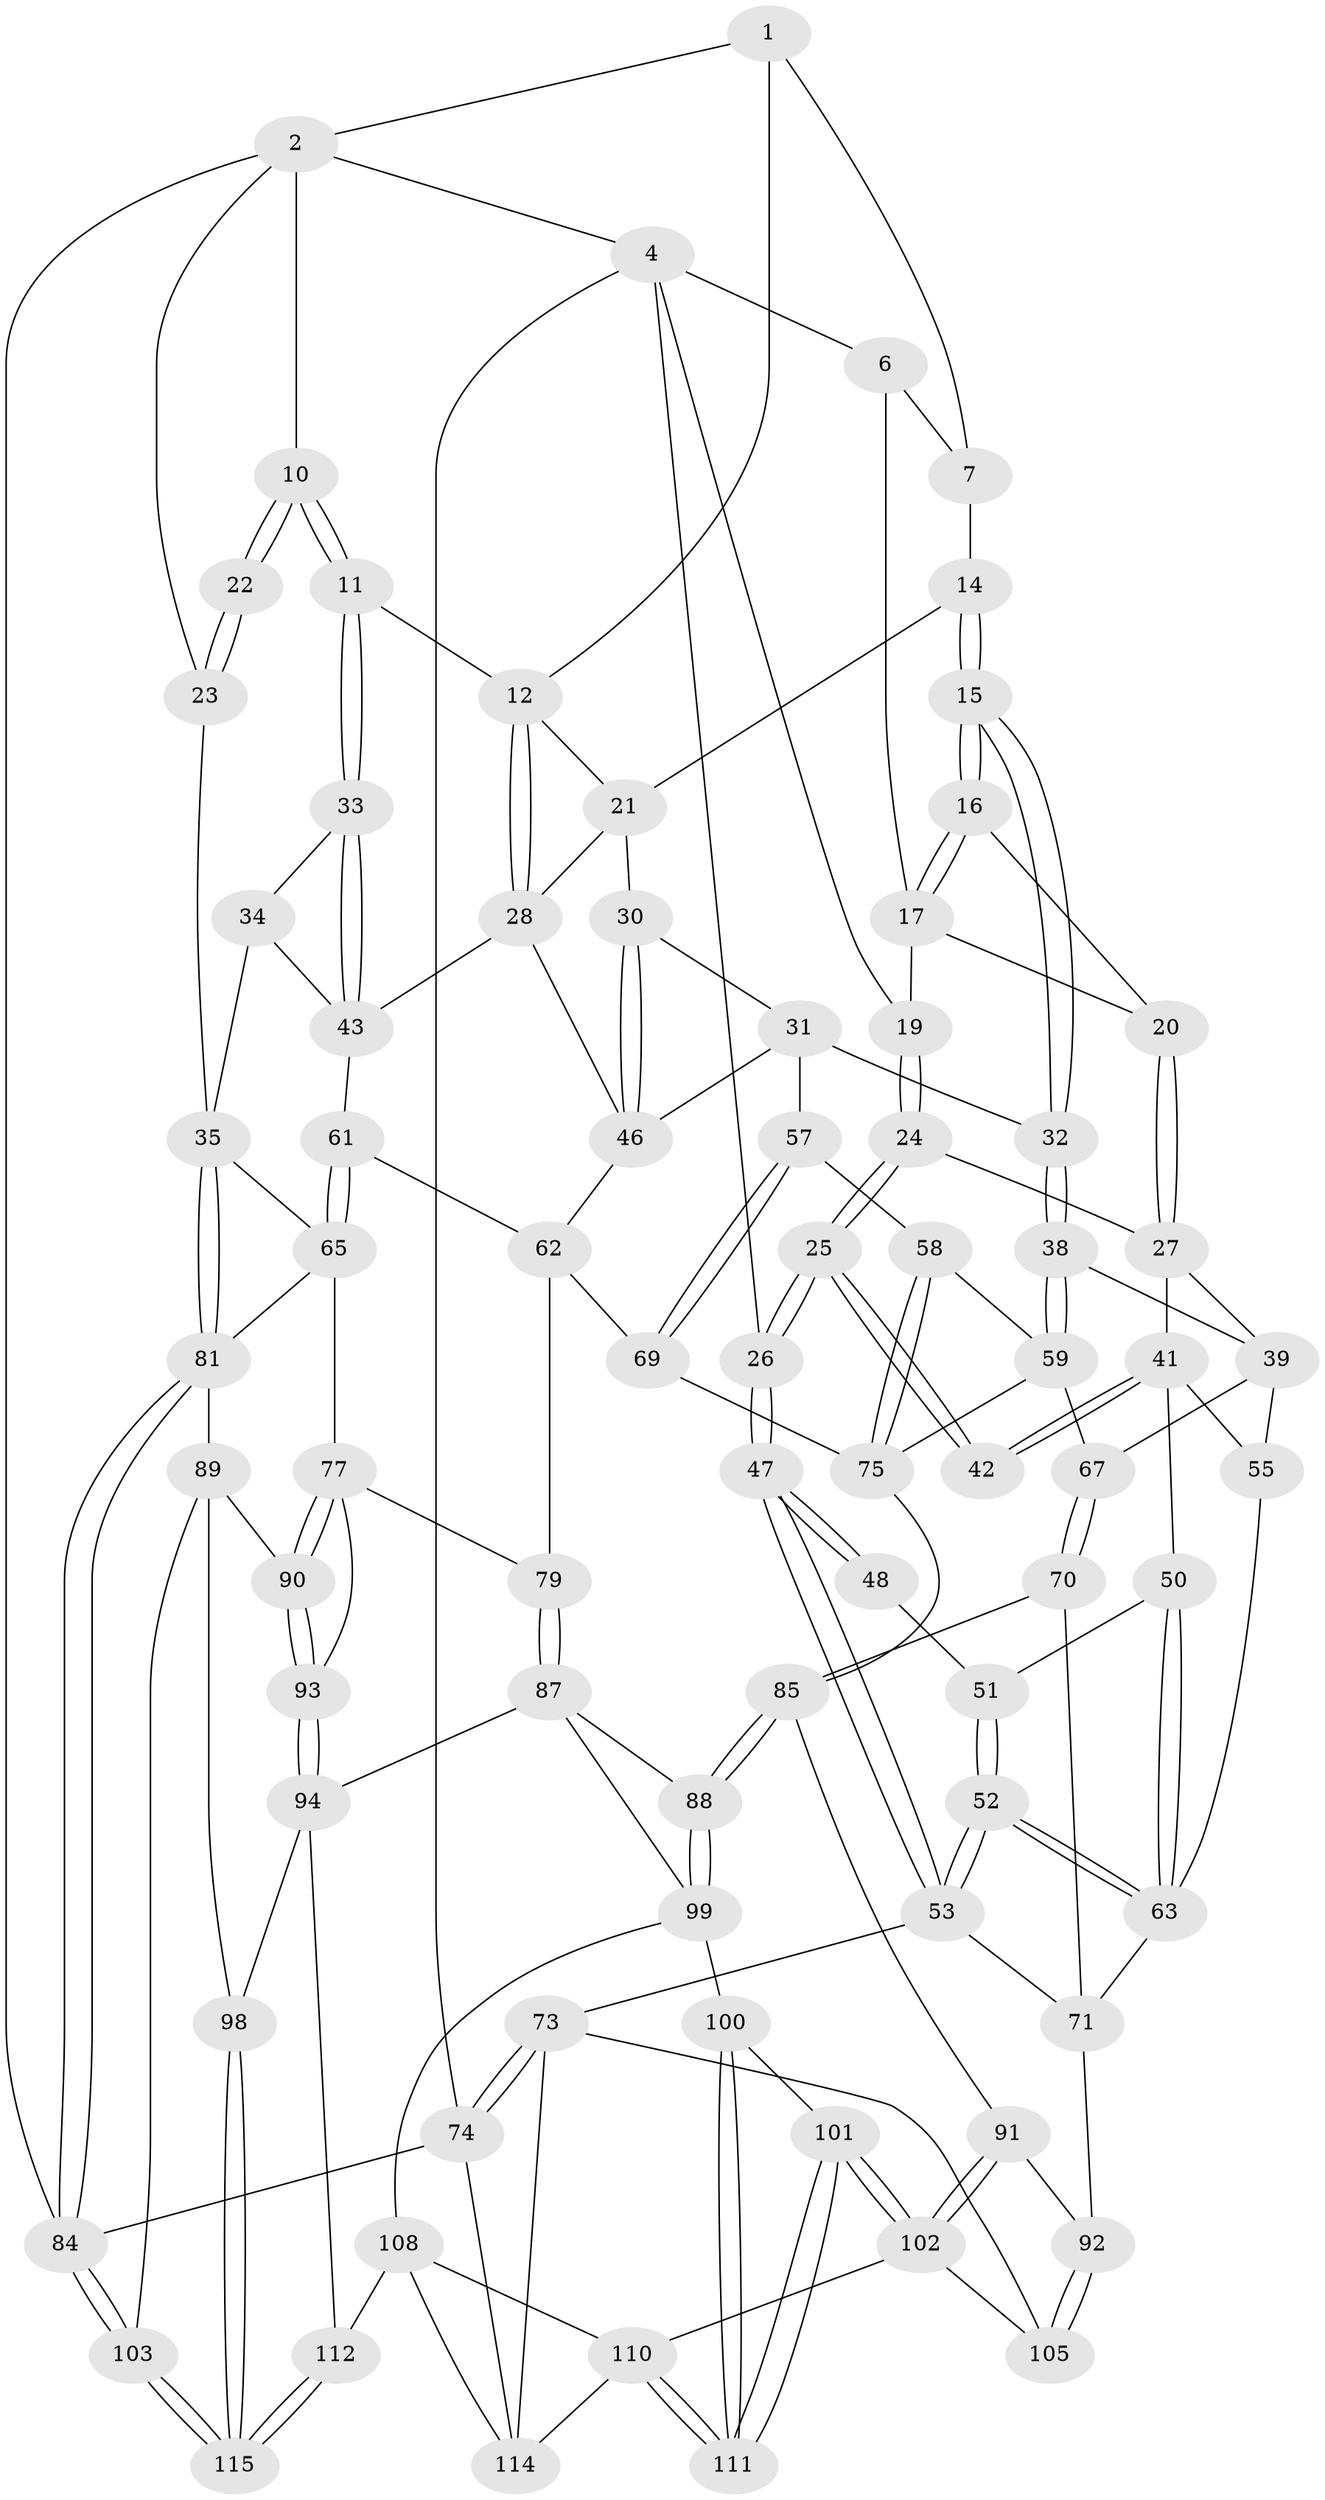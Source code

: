 // Generated by graph-tools (version 1.1) at 2025/24/03/03/25 07:24:31]
// undirected, 81 vertices, 187 edges
graph export_dot {
graph [start="1"]
  node [color=gray90,style=filled];
  1 [pos="+0.6717718835183292+0",super="+8"];
  2 [pos="+0.8587755876660678+0",super="+3"];
  4 [pos="+0+0",super="+5"];
  6 [pos="+0.37461705156771513+0"];
  7 [pos="+0.4736558264267948+0",super="+9"];
  10 [pos="+0.8938578629576646+0.058021315927806516"];
  11 [pos="+0.850387344334104+0.12535726585221213"];
  12 [pos="+0.8371393926984406+0.1279862850233706",super="+13"];
  14 [pos="+0.56399331197974+0.10942660678087643"];
  15 [pos="+0.49665862782942655+0.15538787660847111"];
  16 [pos="+0.4050288340679809+0.07214301967875078"];
  17 [pos="+0.37524788329450126+0",super="+18"];
  19 [pos="+0.19534301335554577+0.09650996857578856"];
  20 [pos="+0.3374592604790747+0.12588992462879525"];
  21 [pos="+0.6676879695724363+0.12306951959212417",super="+29"];
  22 [pos="+1+0.07495043392290117"];
  23 [pos="+1+0.037191725724765014"];
  24 [pos="+0.17841580772742313+0.1488306451464275"];
  25 [pos="+0.14422259974284893+0.19298134526547334"];
  26 [pos="+0+0"];
  27 [pos="+0.31882489932395225+0.15938851244282573",super="+40"];
  28 [pos="+0.770816905432723+0.21446757795663032",super="+45"];
  30 [pos="+0.6564772906410083+0.21331180835455898"];
  31 [pos="+0.5627900091792736+0.2561767504751634",super="+56"];
  32 [pos="+0.5049648195093863+0.2079636894662783"];
  33 [pos="+0.8604550683358503+0.13559530452754123"];
  34 [pos="+0.961659291776594+0.15989458122436764",super="+37"];
  35 [pos="+1+0.3331001107181275",super="+36"];
  38 [pos="+0.37238938512095315+0.31484477849564857"];
  39 [pos="+0.35938837447657+0.3117156885270233",super="+54"];
  41 [pos="+0.1638687295519779+0.23642286488794767",super="+49"];
  42 [pos="+0.14420293625439237+0.20205996013006364"];
  43 [pos="+0.9250215708838622+0.27422695344070247",super="+44"];
  46 [pos="+0.7197905648788778+0.3235296520449998",super="+60"];
  47 [pos="+0+0.19296632488797144"];
  48 [pos="+0.018863025365428273+0.23951721758479264"];
  50 [pos="+0.13839593514879694+0.3246093186690267"];
  51 [pos="+0.05040072095098481+0.2953501486191973"];
  52 [pos="+0+0.49640059535765757"];
  53 [pos="+0+0.5640921779729585",super="+72"];
  55 [pos="+0.22780215376680685+0.3656772788593496"];
  57 [pos="+0.509900444694482+0.4368752876795087"];
  58 [pos="+0.45840782539881536+0.4215802195747659"];
  59 [pos="+0.38544985207684107+0.33755120445515746",super="+66"];
  61 [pos="+0.8463409898212163+0.4305840559076265"];
  62 [pos="+0.695503592973061+0.4504304182327355",super="+68"];
  63 [pos="+0.01705385872493295+0.462425381061369",super="+64"];
  65 [pos="+0.8780837497877675+0.47075271106924566",super="+76"];
  67 [pos="+0.2966550692596367+0.5339930384522018"];
  69 [pos="+0.5416878884198033+0.527433686361735"];
  70 [pos="+0.28457822046841763+0.5500451092584491"];
  71 [pos="+0.26391044618815185+0.5583161242859197",super="+83"];
  73 [pos="+0+1",super="+106"];
  74 [pos="+0+1"];
  75 [pos="+0.33460111392123343+0.5247492584130845",super="+80"];
  77 [pos="+0.8514041387190151+0.5604147191811696",super="+78"];
  79 [pos="+0.6840322083442535+0.6030167007578451"];
  81 [pos="+1+0.6662166581268328",super="+82"];
  84 [pos="+1+1"];
  85 [pos="+0.455672033980134+0.7006034544426478",super="+86"];
  87 [pos="+0.6744766637416496+0.630996744197512",super="+96"];
  88 [pos="+0.46965479609378646+0.7184973267781163"];
  89 [pos="+0.9455545575512742+0.7141362642476422",super="+97"];
  90 [pos="+0.8857608600777129+0.7015469775341281"];
  91 [pos="+0.34473317445262547+0.7233781185483197"];
  92 [pos="+0.15255939402642563+0.7054512266018246"];
  93 [pos="+0.8216521198285082+0.7339827765555541"];
  94 [pos="+0.803715096826376+0.796435437678945",super="+95"];
  98 [pos="+0.8163159938325145+0.8059027239182753"];
  99 [pos="+0.47765691858922693+0.7410547637173113",super="+104"];
  100 [pos="+0.4453766586468307+0.7729941859446557"];
  101 [pos="+0.3144715137048756+0.8407787498836005"];
  102 [pos="+0.31368737006379105+0.8395602661995483",super="+107"];
  103 [pos="+1+1"];
  105 [pos="+0.16012463904385119+0.7365900036127561"];
  108 [pos="+0.5528639374195748+1",super="+109"];
  110 [pos="+0.357155396291257+1",super="+113"];
  111 [pos="+0.34822845269447145+0.9575704834610291"];
  112 [pos="+0.5913546224022059+1"];
  114 [pos="+0.13316483687312725+0.9177461705976397",super="+116"];
  115 [pos="+1+1"];
  1 -- 2;
  1 -- 12;
  1 -- 7;
  2 -- 10;
  2 -- 4;
  2 -- 23;
  2 -- 84;
  4 -- 26;
  4 -- 74;
  4 -- 19;
  4 -- 6;
  6 -- 7;
  6 -- 17;
  7 -- 14;
  10 -- 11;
  10 -- 11;
  10 -- 22;
  10 -- 22;
  11 -- 12;
  11 -- 33;
  11 -- 33;
  12 -- 28;
  12 -- 28;
  12 -- 21;
  14 -- 15;
  14 -- 15;
  14 -- 21;
  15 -- 16;
  15 -- 16;
  15 -- 32;
  15 -- 32;
  16 -- 17;
  16 -- 17;
  16 -- 20;
  17 -- 19;
  17 -- 20;
  19 -- 24;
  19 -- 24;
  20 -- 27;
  20 -- 27;
  21 -- 28;
  21 -- 30;
  22 -- 23;
  22 -- 23;
  23 -- 35;
  24 -- 25;
  24 -- 25;
  24 -- 27;
  25 -- 26;
  25 -- 26;
  25 -- 42;
  25 -- 42;
  26 -- 47;
  26 -- 47;
  27 -- 41;
  27 -- 39;
  28 -- 43;
  28 -- 46;
  30 -- 31;
  30 -- 46;
  30 -- 46;
  31 -- 32;
  31 -- 57;
  31 -- 46;
  32 -- 38;
  32 -- 38;
  33 -- 34;
  33 -- 43;
  33 -- 43;
  34 -- 43;
  34 -- 35;
  35 -- 81;
  35 -- 81;
  35 -- 65;
  38 -- 39;
  38 -- 59;
  38 -- 59;
  39 -- 67;
  39 -- 55;
  41 -- 42;
  41 -- 42;
  41 -- 50;
  41 -- 55;
  43 -- 61;
  46 -- 62;
  47 -- 48;
  47 -- 48;
  47 -- 53;
  47 -- 53;
  48 -- 51;
  50 -- 51;
  50 -- 63;
  50 -- 63;
  51 -- 52;
  51 -- 52;
  52 -- 53;
  52 -- 53;
  52 -- 63;
  52 -- 63;
  53 -- 73;
  53 -- 71;
  55 -- 63;
  57 -- 58;
  57 -- 69;
  57 -- 69;
  58 -- 59;
  58 -- 75;
  58 -- 75;
  59 -- 67;
  59 -- 75;
  61 -- 62;
  61 -- 65;
  61 -- 65;
  62 -- 69;
  62 -- 79;
  63 -- 71;
  65 -- 77;
  65 -- 81;
  67 -- 70;
  67 -- 70;
  69 -- 75;
  70 -- 71;
  70 -- 85;
  71 -- 92;
  73 -- 74;
  73 -- 74;
  73 -- 114;
  73 -- 105;
  74 -- 84;
  74 -- 114;
  75 -- 85;
  77 -- 90;
  77 -- 90;
  77 -- 93;
  77 -- 79;
  79 -- 87;
  79 -- 87;
  81 -- 84;
  81 -- 84;
  81 -- 89;
  84 -- 103;
  84 -- 103;
  85 -- 88;
  85 -- 88;
  85 -- 91;
  87 -- 88;
  87 -- 99;
  87 -- 94;
  88 -- 99;
  88 -- 99;
  89 -- 90;
  89 -- 98;
  89 -- 103;
  90 -- 93;
  90 -- 93;
  91 -- 92;
  91 -- 102;
  91 -- 102;
  92 -- 105;
  92 -- 105;
  93 -- 94;
  93 -- 94;
  94 -- 98;
  94 -- 112;
  98 -- 115;
  98 -- 115;
  99 -- 100;
  99 -- 108;
  100 -- 101;
  100 -- 111;
  100 -- 111;
  101 -- 102;
  101 -- 102;
  101 -- 111;
  101 -- 111;
  102 -- 105;
  102 -- 110;
  103 -- 115;
  103 -- 115;
  108 -- 112;
  108 -- 114;
  108 -- 110;
  110 -- 111;
  110 -- 111;
  110 -- 114;
  112 -- 115;
  112 -- 115;
}

